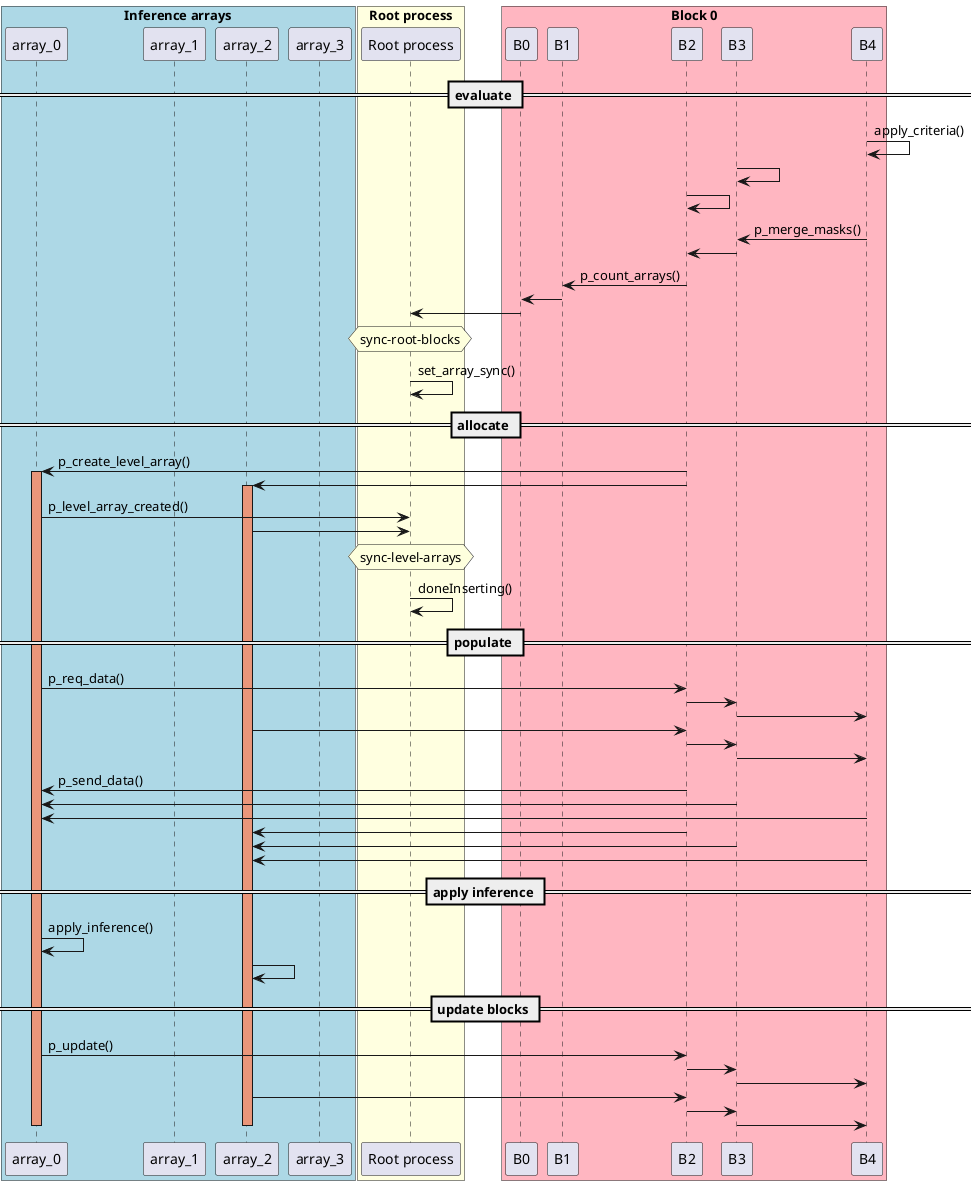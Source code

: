   @startuml

   box "Inference arrays" #LightBlue
   participant array_0 as a0
   participant array_1 as a1
   participant array_2 as a2
   participant array_3 as a3
   end box

   box "Root process" #LightYellow
   participant "Root process" as root
   end box

   box "Block 0" #LightPink
   participant "B0" as b0
   participant "B1" as b1
   participant "B2" as b2
   participant "B3" as b3
   participant "B4" as b4
   end box

   == evaluate ==

   b4 -> b4 : apply_criteria()
   b3 -> b3
   b2 -> b2

   b4 -> b3 : p_merge_masks()
   b3 -> b2

   b2 -> b1 : p_count_arrays()
   b1 -> b0
   b0 -> root

   hnote over root : sync-root-blocks

   root -> root : set_array_sync()

   == allocate ==

   b2 -> a0 : p_create_level_array()
   activate a0 #DarkSalmon
   b2 -> a2
   activate a2 #DarkSalmon

   a0 -> root : p_level_array_created()
   a2 -> root

   hnote over root : sync-level-arrays
   root -> root : doneInserting()

   == populate ==

   a0 -> b2 : p_req_data()
   b2 -> b3
   b3 -> b4

   a2 -> b2
   b2 -> b3
   b3 -> b4

   b2 ->   a0 : p_send_data()
   b3 ->   a0
   b4 ->   a0

   b2  ->   a2
   b3  ->   a2
   b4  ->   a2

   == apply inference ==

   a0 -> a0 : apply_inference()
   a2 -> a2

  == update blocks ==

   a0 -> b2 : p_update()
   b2 -> b3
   b3 -> b4

   a2 -> b2
   b2 -> b3
   b3 -> b4


   deactivate a0
   deactivate a2

@enduml